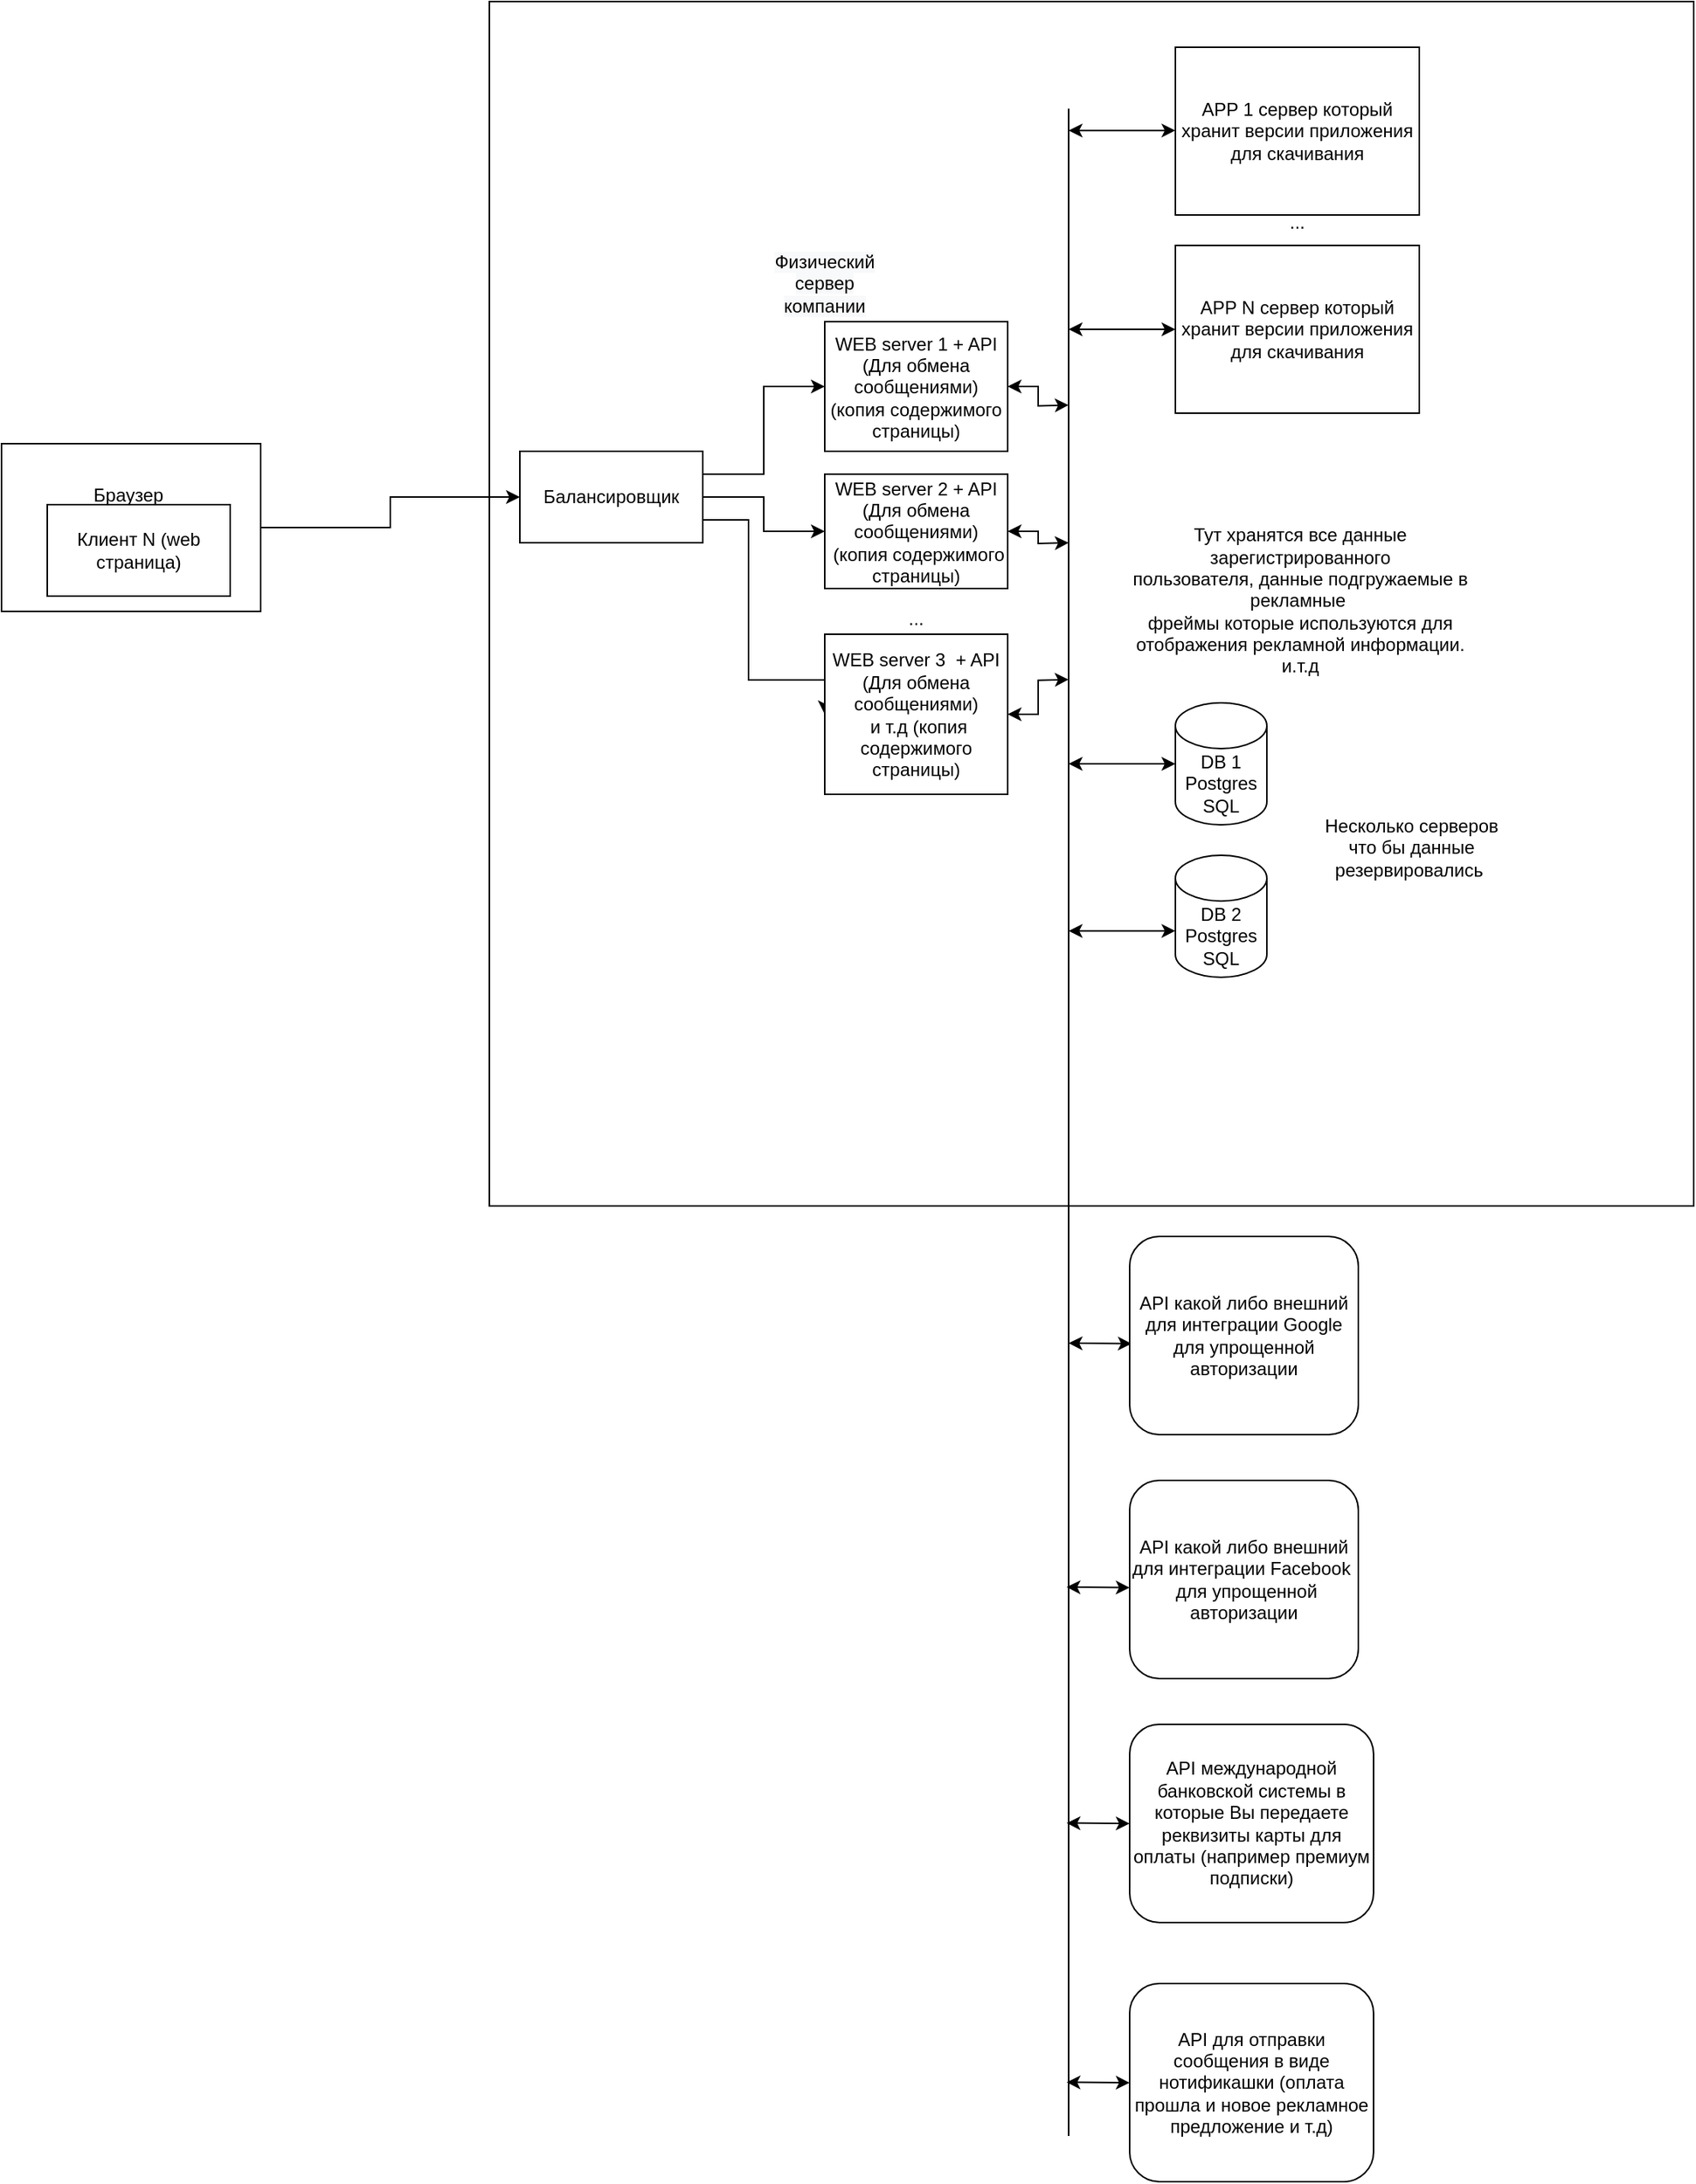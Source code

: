 <mxfile version="16.6.6" type="device"><diagram id="i8IqjB1onbzAXA1baLdC" name="Page-1"><mxGraphModel dx="2355" dy="2824" grid="1" gridSize="10" guides="1" tooltips="1" connect="1" arrows="1" fold="1" page="1" pageScale="1" pageWidth="827" pageHeight="1169" math="0" shadow="0"><root><mxCell id="0"/><mxCell id="1" parent="0"/><mxCell id="h1WygfulM2O2NnYVT3xA-7" value="" style="whiteSpace=wrap;html=1;aspect=fixed;" vertex="1" parent="1"><mxGeometry x="410" y="-150" width="790" height="790" as="geometry"/></mxCell><mxCell id="h1WygfulM2O2NnYVT3xA-10" style="edgeStyle=orthogonalEdgeStyle;rounded=0;orthogonalLoop=1;jettySize=auto;html=1;exitX=1;exitY=0.5;exitDx=0;exitDy=0;entryX=0;entryY=0.5;entryDx=0;entryDy=0;" edge="1" parent="1" source="h1WygfulM2O2NnYVT3xA-3" target="h1WygfulM2O2NnYVT3xA-2"><mxGeometry relative="1" as="geometry"/></mxCell><mxCell id="h1WygfulM2O2NnYVT3xA-3" value="Браузер&amp;nbsp;&lt;br&gt;&lt;br&gt;&lt;br&gt;&lt;br&gt;" style="rounded=0;whiteSpace=wrap;html=1;" vertex="1" parent="1"><mxGeometry x="90" y="140" width="170" height="110" as="geometry"/></mxCell><mxCell id="h1WygfulM2O2NnYVT3xA-1" value="Клиент N (web страница)" style="rounded=0;whiteSpace=wrap;html=1;" vertex="1" parent="1"><mxGeometry x="120" y="180" width="120" height="60" as="geometry"/></mxCell><mxCell id="h1WygfulM2O2NnYVT3xA-11" style="edgeStyle=orthogonalEdgeStyle;rounded=0;orthogonalLoop=1;jettySize=auto;html=1;exitX=1;exitY=0.25;exitDx=0;exitDy=0;entryX=0;entryY=0.5;entryDx=0;entryDy=0;" edge="1" parent="1" source="h1WygfulM2O2NnYVT3xA-2" target="h1WygfulM2O2NnYVT3xA-4"><mxGeometry relative="1" as="geometry"/></mxCell><mxCell id="h1WygfulM2O2NnYVT3xA-12" style="edgeStyle=orthogonalEdgeStyle;rounded=0;orthogonalLoop=1;jettySize=auto;html=1;exitX=1;exitY=0.5;exitDx=0;exitDy=0;" edge="1" parent="1" source="h1WygfulM2O2NnYVT3xA-2" target="h1WygfulM2O2NnYVT3xA-5"><mxGeometry relative="1" as="geometry"/></mxCell><mxCell id="h1WygfulM2O2NnYVT3xA-15" style="edgeStyle=orthogonalEdgeStyle;rounded=0;orthogonalLoop=1;jettySize=auto;html=1;exitX=1;exitY=0.75;exitDx=0;exitDy=0;entryX=0;entryY=0.5;entryDx=0;entryDy=0;" edge="1" parent="1" source="h1WygfulM2O2NnYVT3xA-2" target="h1WygfulM2O2NnYVT3xA-6"><mxGeometry relative="1" as="geometry"><Array as="points"><mxPoint x="580" y="190"/><mxPoint x="580" y="295"/></Array></mxGeometry></mxCell><mxCell id="h1WygfulM2O2NnYVT3xA-2" value="Балансировщик" style="rounded=0;whiteSpace=wrap;html=1;" vertex="1" parent="1"><mxGeometry x="430" y="145" width="120" height="60" as="geometry"/></mxCell><mxCell id="h1WygfulM2O2NnYVT3xA-22" style="edgeStyle=orthogonalEdgeStyle;rounded=0;orthogonalLoop=1;jettySize=auto;html=1;exitX=1;exitY=0.5;exitDx=0;exitDy=0;startArrow=classic;startFill=1;" edge="1" parent="1" source="h1WygfulM2O2NnYVT3xA-4"><mxGeometry relative="1" as="geometry"><mxPoint x="790" y="114.69" as="targetPoint"/></mxGeometry></mxCell><mxCell id="h1WygfulM2O2NnYVT3xA-4" value="WEB server 1 + API (Для обмена сообщениями) (копия содержимого страницы)" style="rounded=0;whiteSpace=wrap;html=1;" vertex="1" parent="1"><mxGeometry x="630" y="60" width="120" height="85" as="geometry"/></mxCell><mxCell id="h1WygfulM2O2NnYVT3xA-23" style="edgeStyle=orthogonalEdgeStyle;rounded=0;orthogonalLoop=1;jettySize=auto;html=1;exitX=1;exitY=0.5;exitDx=0;exitDy=0;startArrow=classic;startFill=1;" edge="1" parent="1" source="h1WygfulM2O2NnYVT3xA-5"><mxGeometry relative="1" as="geometry"><mxPoint x="790" y="205.034" as="targetPoint"/></mxGeometry></mxCell><mxCell id="h1WygfulM2O2NnYVT3xA-5" value="WEB server 2&amp;nbsp;+ API (Для обмена сообщениями)&lt;br&gt;&amp;nbsp;(копия содержимого страницы)" style="rounded=0;whiteSpace=wrap;html=1;" vertex="1" parent="1"><mxGeometry x="630" y="160" width="120" height="75" as="geometry"/></mxCell><mxCell id="h1WygfulM2O2NnYVT3xA-24" style="edgeStyle=orthogonalEdgeStyle;rounded=0;orthogonalLoop=1;jettySize=auto;html=1;exitX=1;exitY=0.5;exitDx=0;exitDy=0;startArrow=classic;startFill=1;" edge="1" parent="1" source="h1WygfulM2O2NnYVT3xA-6"><mxGeometry relative="1" as="geometry"><mxPoint x="790" y="294.69" as="targetPoint"/></mxGeometry></mxCell><mxCell id="h1WygfulM2O2NnYVT3xA-6" value="WEB server 3&amp;nbsp;&amp;nbsp;+ API (Для обмена сообщениями)&lt;br&gt;&amp;nbsp;и т.д (копия содержимого страницы)" style="rounded=0;whiteSpace=wrap;html=1;" vertex="1" parent="1"><mxGeometry x="630" y="265" width="120" height="105" as="geometry"/></mxCell><mxCell id="h1WygfulM2O2NnYVT3xA-8" value="&#10;&#10;&lt;span style=&quot;color: rgb(0, 0, 0); font-family: helvetica; font-size: 12px; font-style: normal; font-weight: 400; letter-spacing: normal; text-align: center; text-indent: 0px; text-transform: none; word-spacing: 0px; background-color: rgb(248, 249, 250); display: inline; float: none;&quot;&gt;Физический сервер&lt;/span&gt;&lt;br style=&quot;color: rgb(0, 0, 0); font-family: helvetica; font-size: 12px; font-style: normal; font-weight: 400; letter-spacing: normal; text-align: center; text-indent: 0px; text-transform: none; word-spacing: 0px; background-color: rgb(248, 249, 250);&quot;&gt;&lt;span style=&quot;color: rgb(0, 0, 0); font-family: helvetica; font-size: 12px; font-style: normal; font-weight: 400; letter-spacing: normal; text-align: center; text-indent: 0px; text-transform: none; word-spacing: 0px; background-color: rgb(248, 249, 250); display: inline; float: none;&quot;&gt;компании&lt;/span&gt;&#10;&#10;" style="text;html=1;strokeColor=none;fillColor=none;align=center;verticalAlign=middle;whiteSpace=wrap;rounded=0;" vertex="1" parent="1"><mxGeometry x="600" y="20" width="60" height="30" as="geometry"/></mxCell><mxCell id="h1WygfulM2O2NnYVT3xA-16" value="..." style="text;html=1;strokeColor=none;fillColor=none;align=center;verticalAlign=middle;whiteSpace=wrap;rounded=0;" vertex="1" parent="1"><mxGeometry x="660" y="240" width="60" height="30" as="geometry"/></mxCell><mxCell id="h1WygfulM2O2NnYVT3xA-17" value="APP N сервер который хранит версии приложения для скачивания" style="rounded=0;whiteSpace=wrap;html=1;" vertex="1" parent="1"><mxGeometry x="860" y="10" width="160" height="110" as="geometry"/></mxCell><mxCell id="h1WygfulM2O2NnYVT3xA-18" value="DB 1 Postgres SQL" style="shape=cylinder3;whiteSpace=wrap;html=1;boundedLbl=1;backgroundOutline=1;size=15;" vertex="1" parent="1"><mxGeometry x="860" y="310" width="60" height="80" as="geometry"/></mxCell><mxCell id="h1WygfulM2O2NnYVT3xA-19" value="Тут хранятся все данные зарегистрированного&lt;br&gt;пользователя, данные подгружаемые в рекламные&amp;nbsp;&lt;br&gt;фреймы которые используются для отображения рекламной информации. и.т.д" style="text;html=1;strokeColor=none;fillColor=none;align=center;verticalAlign=middle;whiteSpace=wrap;rounded=0;" vertex="1" parent="1"><mxGeometry x="827" y="175" width="230" height="135" as="geometry"/></mxCell><mxCell id="h1WygfulM2O2NnYVT3xA-21" value="" style="endArrow=none;html=1;rounded=0;entryX=0.481;entryY=0.089;entryDx=0;entryDy=0;entryPerimeter=0;" edge="1" parent="1" target="h1WygfulM2O2NnYVT3xA-7"><mxGeometry width="50" height="50" relative="1" as="geometry"><mxPoint x="790" y="1250" as="sourcePoint"/><mxPoint x="810" y="120" as="targetPoint"/></mxGeometry></mxCell><mxCell id="h1WygfulM2O2NnYVT3xA-26" value="" style="endArrow=classic;startArrow=classic;html=1;rounded=0;entryX=0;entryY=0.5;entryDx=0;entryDy=0;" edge="1" parent="1" target="h1WygfulM2O2NnYVT3xA-17"><mxGeometry width="50" height="50" relative="1" as="geometry"><mxPoint x="790" y="65" as="sourcePoint"/><mxPoint x="870" y="50" as="targetPoint"/></mxGeometry></mxCell><mxCell id="h1WygfulM2O2NnYVT3xA-27" value="" style="endArrow=classic;startArrow=classic;html=1;rounded=0;entryX=0;entryY=0.5;entryDx=0;entryDy=0;" edge="1" parent="1"><mxGeometry width="50" height="50" relative="1" as="geometry"><mxPoint x="790" y="350" as="sourcePoint"/><mxPoint x="860" y="350" as="targetPoint"/></mxGeometry></mxCell><mxCell id="h1WygfulM2O2NnYVT3xA-28" value="APP 1 сервер который хранит версии приложения для скачивания" style="rounded=0;whiteSpace=wrap;html=1;" vertex="1" parent="1"><mxGeometry x="860" y="-120" width="160" height="110" as="geometry"/></mxCell><mxCell id="h1WygfulM2O2NnYVT3xA-29" value="" style="endArrow=classic;startArrow=classic;html=1;rounded=0;entryX=0;entryY=0.5;entryDx=0;entryDy=0;" edge="1" parent="1"><mxGeometry width="50" height="50" relative="1" as="geometry"><mxPoint x="790" y="-65.42" as="sourcePoint"/><mxPoint x="860" y="-65.42" as="targetPoint"/></mxGeometry></mxCell><mxCell id="h1WygfulM2O2NnYVT3xA-30" value="..." style="text;html=1;strokeColor=none;fillColor=none;align=center;verticalAlign=middle;whiteSpace=wrap;rounded=0;" vertex="1" parent="1"><mxGeometry x="910" y="-20" width="60" height="30" as="geometry"/></mxCell><mxCell id="h1WygfulM2O2NnYVT3xA-31" value="DB 2 Postgres SQL" style="shape=cylinder3;whiteSpace=wrap;html=1;boundedLbl=1;backgroundOutline=1;size=15;" vertex="1" parent="1"><mxGeometry x="860" y="410" width="60" height="80" as="geometry"/></mxCell><mxCell id="h1WygfulM2O2NnYVT3xA-32" value="" style="endArrow=classic;startArrow=classic;html=1;rounded=0;entryX=0.009;entryY=0.541;entryDx=0;entryDy=0;entryPerimeter=0;" edge="1" parent="1" target="h1WygfulM2O2NnYVT3xA-33"><mxGeometry width="50" height="50" relative="1" as="geometry"><mxPoint x="790" y="730" as="sourcePoint"/><mxPoint x="860" y="730" as="targetPoint"/></mxGeometry></mxCell><mxCell id="h1WygfulM2O2NnYVT3xA-33" value="API какой либо внешний для интеграции Google для упрощенной авторизации" style="rounded=1;whiteSpace=wrap;html=1;" vertex="1" parent="1"><mxGeometry x="830" y="660" width="150" height="130" as="geometry"/></mxCell><mxCell id="h1WygfulM2O2NnYVT3xA-34" value="API какой либо внешний для интеграции Facebook&amp;nbsp; &amp;nbsp;для упрощенной авторизации" style="rounded=1;whiteSpace=wrap;html=1;" vertex="1" parent="1"><mxGeometry x="830" y="820" width="150" height="130" as="geometry"/></mxCell><mxCell id="h1WygfulM2O2NnYVT3xA-35" value="API международной банковской системы в которые Вы передаете реквизиты карты для оплаты (например премиум подписки)" style="rounded=1;whiteSpace=wrap;html=1;" vertex="1" parent="1"><mxGeometry x="830" y="980" width="160" height="130" as="geometry"/></mxCell><mxCell id="h1WygfulM2O2NnYVT3xA-36" value="" style="endArrow=classic;startArrow=classic;html=1;rounded=0;entryX=0;entryY=0.5;entryDx=0;entryDy=0;" edge="1" parent="1"><mxGeometry width="50" height="50" relative="1" as="geometry"><mxPoint x="790" y="459.58" as="sourcePoint"/><mxPoint x="860" y="459.58" as="targetPoint"/></mxGeometry></mxCell><mxCell id="h1WygfulM2O2NnYVT3xA-37" value="" style="endArrow=classic;startArrow=classic;html=1;rounded=0;entryX=0.009;entryY=0.541;entryDx=0;entryDy=0;entryPerimeter=0;" edge="1" parent="1"><mxGeometry width="50" height="50" relative="1" as="geometry"><mxPoint x="788.65" y="890" as="sourcePoint"/><mxPoint x="830.0" y="890.33" as="targetPoint"/></mxGeometry></mxCell><mxCell id="h1WygfulM2O2NnYVT3xA-38" value="" style="endArrow=classic;startArrow=classic;html=1;rounded=0;entryX=0.009;entryY=0.541;entryDx=0;entryDy=0;entryPerimeter=0;" edge="1" parent="1"><mxGeometry width="50" height="50" relative="1" as="geometry"><mxPoint x="788.65" y="1044.76" as="sourcePoint"/><mxPoint x="830" y="1045.09" as="targetPoint"/></mxGeometry></mxCell><mxCell id="h1WygfulM2O2NnYVT3xA-39" value="Несколько серверов что бы данные резервировались&amp;nbsp;" style="text;html=1;strokeColor=none;fillColor=none;align=center;verticalAlign=middle;whiteSpace=wrap;rounded=0;" vertex="1" parent="1"><mxGeometry x="950" y="360" width="130" height="90" as="geometry"/></mxCell><mxCell id="h1WygfulM2O2NnYVT3xA-41" value="API для отправки сообщения в виде нотификашки (оплата прошла и новое рекламное предложение и т.д)" style="rounded=1;whiteSpace=wrap;html=1;" vertex="1" parent="1"><mxGeometry x="830" y="1150" width="160" height="130" as="geometry"/></mxCell><mxCell id="h1WygfulM2O2NnYVT3xA-42" value="" style="endArrow=classic;startArrow=classic;html=1;rounded=0;entryX=0.009;entryY=0.541;entryDx=0;entryDy=0;entryPerimeter=0;" edge="1" parent="1"><mxGeometry width="50" height="50" relative="1" as="geometry"><mxPoint x="788.65" y="1214.76" as="sourcePoint"/><mxPoint x="830" y="1215.09" as="targetPoint"/></mxGeometry></mxCell></root></mxGraphModel></diagram></mxfile>